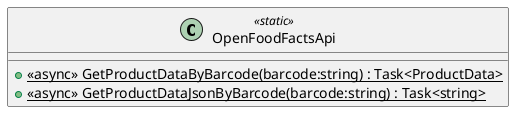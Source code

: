 @startuml
class OpenFoodFactsApi <<static>> {
    + {static} <<async>> GetProductDataByBarcode(barcode:string) : Task<ProductData>
    + {static} <<async>> GetProductDataJsonByBarcode(barcode:string) : Task<string>
}
@enduml
